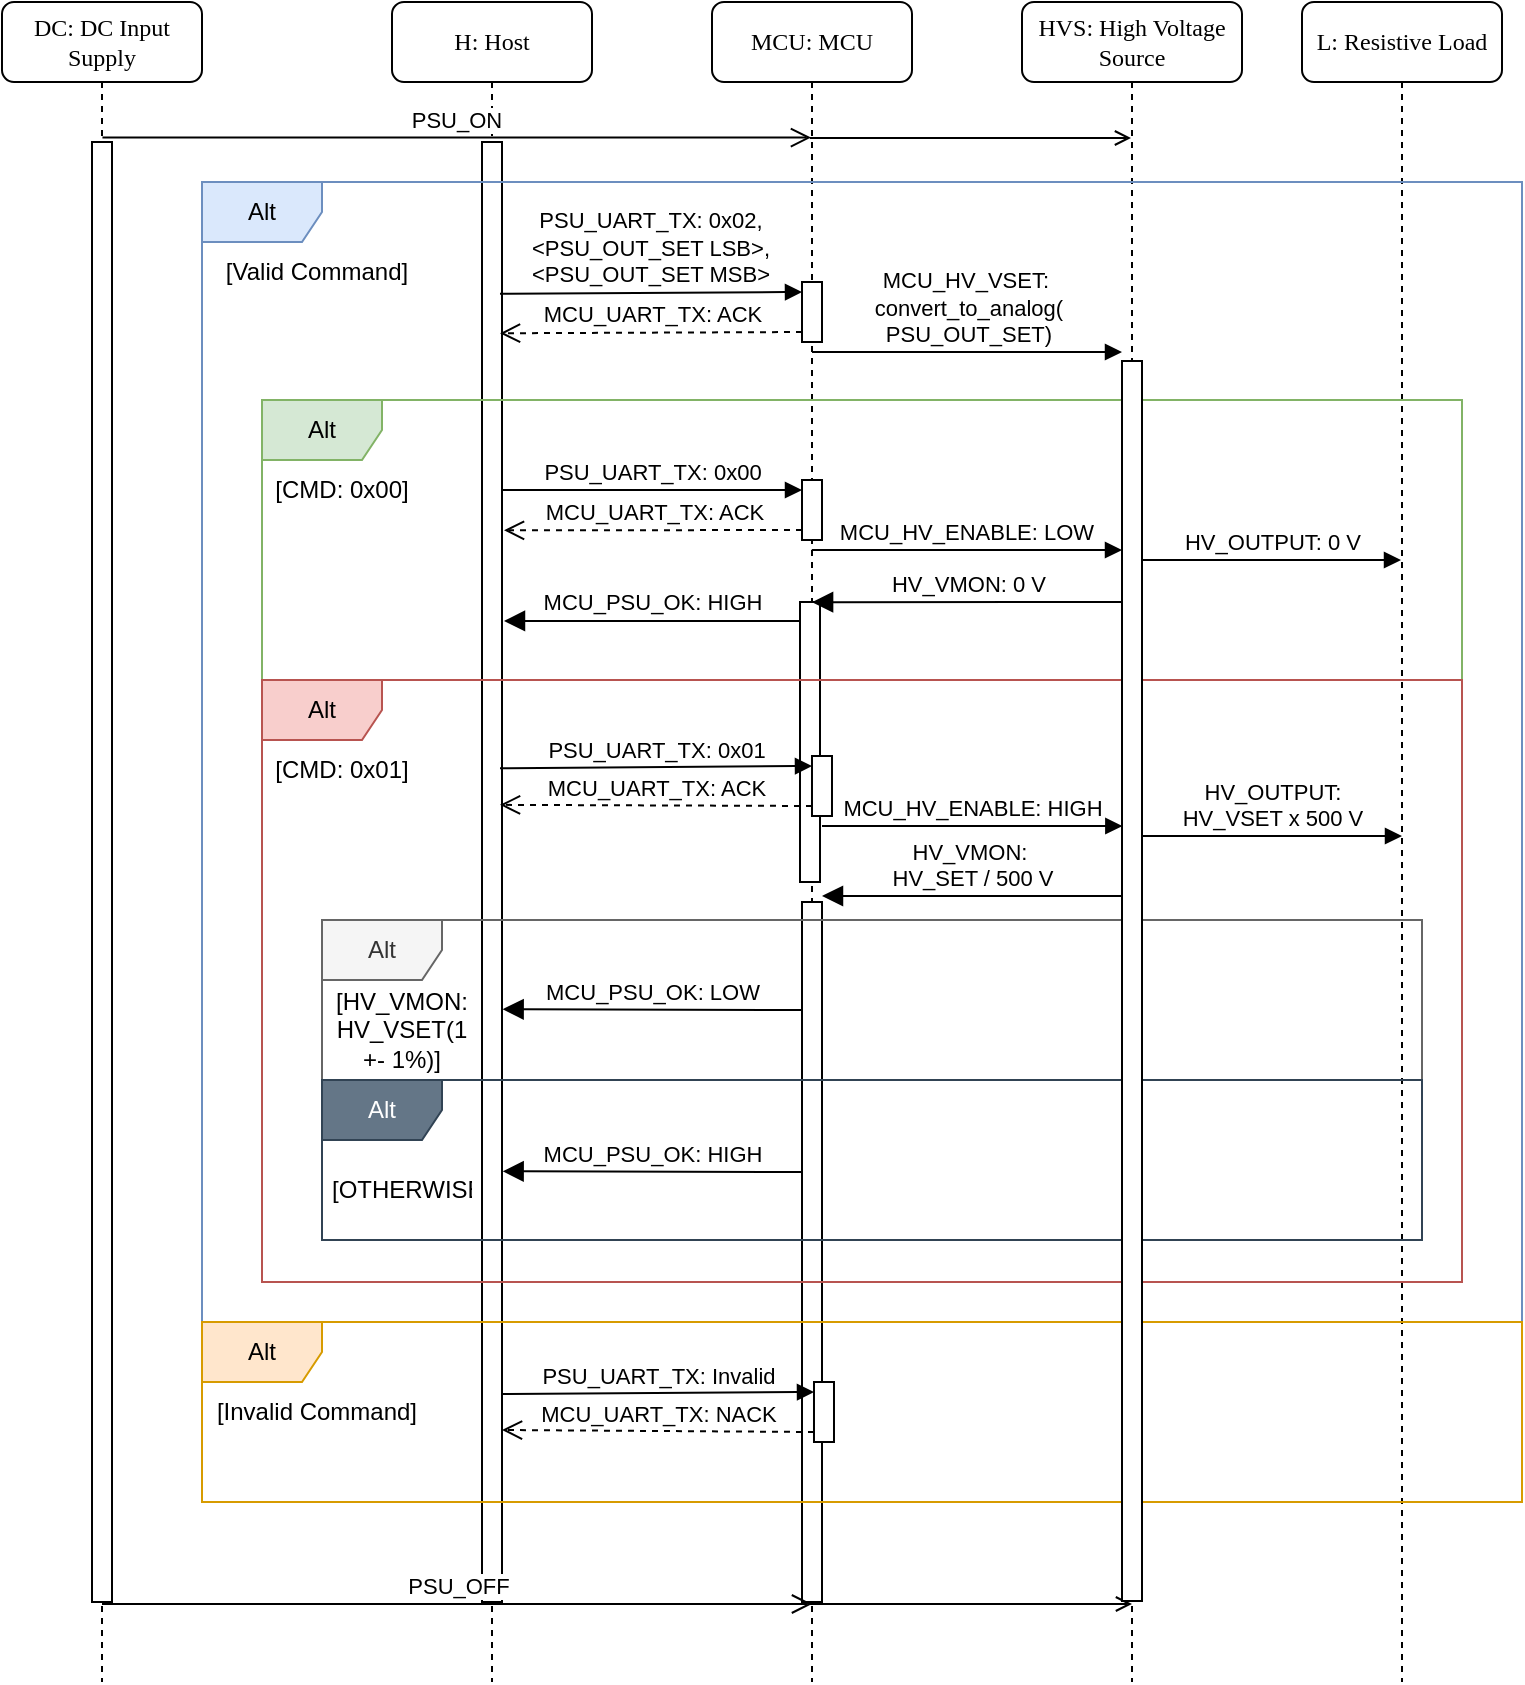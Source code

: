 <mxfile version="27.0.8">
  <diagram name="Page-1" id="13e1069c-82ec-6db2-03f1-153e76fe0fe0">
    <mxGraphModel dx="1678" dy="849" grid="1" gridSize="10" guides="1" tooltips="1" connect="1" arrows="1" fold="1" page="1" pageScale="1" pageWidth="1100" pageHeight="850" background="none" math="0" shadow="0">
      <root>
        <mxCell id="0" />
        <mxCell id="1" parent="0" />
        <mxCell id="7baba1c4bc27f4b0-3" value="MCU: MCU" style="shape=umlLifeline;perimeter=lifelinePerimeter;whiteSpace=wrap;html=1;container=1;collapsible=0;recursiveResize=0;outlineConnect=0;rounded=1;shadow=0;comic=0;labelBackgroundColor=none;strokeWidth=1;fontFamily=Verdana;fontSize=12;align=center;" parent="1" vertex="1">
          <mxGeometry x="455" y="80" width="100" height="840" as="geometry" />
        </mxCell>
        <mxCell id="NnDwT3EVNBzirYbgHu5H-2" value="" style="html=1;points=[[0,0,0,0,5],[0,1,0,0,-5],[1,0,0,0,5],[1,1,0,0,-5]];perimeter=orthogonalPerimeter;outlineConnect=0;targetShapes=umlLifeline;portConstraint=eastwest;newEdgeStyle={&quot;curved&quot;:0,&quot;rounded&quot;:0};" vertex="1" parent="7baba1c4bc27f4b0-3">
          <mxGeometry x="45" y="140" width="10" height="30" as="geometry" />
        </mxCell>
        <mxCell id="NnDwT3EVNBzirYbgHu5H-7" value="" style="html=1;points=[[0,0,0,0,5],[0,1,0,0,-5],[1,0,0,0,5],[1,1,0,0,-5]];perimeter=orthogonalPerimeter;outlineConnect=0;targetShapes=umlLifeline;portConstraint=eastwest;newEdgeStyle={&quot;curved&quot;:0,&quot;rounded&quot;:0};" vertex="1" parent="7baba1c4bc27f4b0-3">
          <mxGeometry x="45" y="239" width="10" height="30" as="geometry" />
        </mxCell>
        <mxCell id="NnDwT3EVNBzirYbgHu5H-46" value="" style="endArrow=open;html=1;rounded=0;endFill=0;" edge="1" parent="7baba1c4bc27f4b0-3" target="7baba1c4bc27f4b0-4">
          <mxGeometry width="50" height="50" relative="1" as="geometry">
            <mxPoint x="48.894" y="68" as="sourcePoint" />
            <mxPoint x="114" y="68" as="targetPoint" />
          </mxGeometry>
        </mxCell>
        <mxCell id="NnDwT3EVNBzirYbgHu5H-55" value="" style="html=1;points=[[0,0,0,0,5],[0,1,0,0,-5],[1,0,0,0,5],[1,1,0,0,-5]];perimeter=orthogonalPerimeter;outlineConnect=0;targetShapes=umlLifeline;portConstraint=eastwest;newEdgeStyle={&quot;curved&quot;:0,&quot;rounded&quot;:0};" vertex="1" parent="1">
          <mxGeometry x="500" y="530" width="10" height="350" as="geometry" />
        </mxCell>
        <mxCell id="NnDwT3EVNBzirYbgHu5H-51" value="" style="html=1;points=[[0,0,0,0,5],[0,1,0,0,-5],[1,0,0,0,5],[1,1,0,0,-5]];perimeter=orthogonalPerimeter;outlineConnect=0;targetShapes=umlLifeline;portConstraint=eastwest;newEdgeStyle={&quot;curved&quot;:0,&quot;rounded&quot;:0};" vertex="1" parent="1">
          <mxGeometry x="499" y="380" width="10" height="140" as="geometry" />
        </mxCell>
        <mxCell id="7baba1c4bc27f4b0-2" value="H: Host" style="shape=umlLifeline;perimeter=lifelinePerimeter;whiteSpace=wrap;html=1;container=1;collapsible=0;recursiveResize=0;outlineConnect=0;rounded=1;shadow=0;comic=0;labelBackgroundColor=none;strokeWidth=1;fontFamily=Verdana;fontSize=12;align=center;" parent="1" vertex="1">
          <mxGeometry x="295" y="80" width="100" height="840" as="geometry" />
        </mxCell>
        <mxCell id="NnDwT3EVNBzirYbgHu5H-49" value="" style="html=1;points=[];perimeter=orthogonalPerimeter;rounded=0;shadow=0;comic=0;labelBackgroundColor=none;strokeWidth=1;fontFamily=Verdana;fontSize=12;align=center;" vertex="1" parent="1">
          <mxGeometry x="340" y="150" width="10" height="730" as="geometry" />
        </mxCell>
        <mxCell id="7baba1c4bc27f4b0-4" value="HVS: High Voltage Source" style="shape=umlLifeline;perimeter=lifelinePerimeter;whiteSpace=wrap;html=1;container=0;collapsible=0;recursiveResize=0;outlineConnect=0;rounded=1;shadow=0;comic=0;labelBackgroundColor=none;strokeWidth=1;fontFamily=Verdana;fontSize=12;align=center;" parent="1" vertex="1">
          <mxGeometry x="610" y="80" width="110" height="840" as="geometry" />
        </mxCell>
        <mxCell id="7baba1c4bc27f4b0-5" value="L: Resistive Load" style="shape=umlLifeline;perimeter=lifelinePerimeter;whiteSpace=wrap;html=1;container=1;collapsible=0;recursiveResize=0;outlineConnect=0;rounded=1;shadow=0;comic=0;labelBackgroundColor=none;strokeWidth=1;fontFamily=Verdana;fontSize=12;align=center;" parent="1" vertex="1">
          <mxGeometry x="750" y="80" width="100" height="840" as="geometry" />
        </mxCell>
        <mxCell id="7baba1c4bc27f4b0-8" value="DC: DC Input Supply" style="shape=umlLifeline;perimeter=lifelinePerimeter;whiteSpace=wrap;html=1;container=1;collapsible=0;recursiveResize=0;outlineConnect=0;rounded=1;shadow=0;comic=0;labelBackgroundColor=none;strokeWidth=1;fontFamily=Verdana;fontSize=12;align=center;" parent="1" vertex="1">
          <mxGeometry x="100" y="80" width="100" height="840" as="geometry" />
        </mxCell>
        <mxCell id="7baba1c4bc27f4b0-9" value="" style="html=1;points=[];perimeter=orthogonalPerimeter;rounded=0;shadow=0;comic=0;labelBackgroundColor=none;strokeWidth=1;fontFamily=Verdana;fontSize=12;align=center;" parent="7baba1c4bc27f4b0-8" vertex="1">
          <mxGeometry x="45" y="70" width="10" height="730" as="geometry" />
        </mxCell>
        <mxCell id="NnDwT3EVNBzirYbgHu5H-3" value="PSU_UART_TX: 0x02,&lt;div&gt;&amp;lt;PSU_OUT_SET LSB&amp;gt;,&lt;/div&gt;&lt;div&gt;&amp;lt;PSU_OUT_SET MSB&amp;gt;&lt;/div&gt;" style="html=1;verticalAlign=bottom;endArrow=block;curved=0;rounded=0;entryX=0;entryY=0;entryDx=0;entryDy=5;exitX=0.9;exitY=0.104;exitDx=0;exitDy=0;exitPerimeter=0;" edge="1" target="NnDwT3EVNBzirYbgHu5H-2" parent="1" source="NnDwT3EVNBzirYbgHu5H-49">
          <mxGeometry relative="1" as="geometry">
            <mxPoint x="430" y="225" as="sourcePoint" />
          </mxGeometry>
        </mxCell>
        <mxCell id="NnDwT3EVNBzirYbgHu5H-4" value="MCU_UART_TX: ACK" style="html=1;verticalAlign=bottom;endArrow=open;dashed=1;endSize=8;curved=0;rounded=0;exitX=0;exitY=1;exitDx=0;exitDy=-5;entryX=0.9;entryY=0.131;entryDx=0;entryDy=0;entryPerimeter=0;" edge="1" source="NnDwT3EVNBzirYbgHu5H-2" parent="1" target="NnDwT3EVNBzirYbgHu5H-49">
          <mxGeometry relative="1" as="geometry">
            <mxPoint x="430" y="295" as="targetPoint" />
          </mxGeometry>
        </mxCell>
        <mxCell id="NnDwT3EVNBzirYbgHu5H-5" value="Alt" style="shape=umlFrame;whiteSpace=wrap;html=1;pointerEvents=0;fillColor=#d5e8d4;strokeColor=#82b366;" vertex="1" parent="1">
          <mxGeometry x="230" y="279" width="600" height="140" as="geometry" />
        </mxCell>
        <mxCell id="NnDwT3EVNBzirYbgHu5H-6" value="[CMD: 0x00]" style="text;strokeColor=none;fillColor=none;align=center;verticalAlign=middle;spacingLeft=4;spacingRight=4;overflow=hidden;points=[[0,0.5],[1,0.5]];portConstraint=eastwest;rotatable=0;whiteSpace=wrap;html=1;" vertex="1" parent="1">
          <mxGeometry x="230" y="309" width="80" height="30" as="geometry" />
        </mxCell>
        <mxCell id="NnDwT3EVNBzirYbgHu5H-8" value="PSU_UART_TX: 0x00" style="html=1;verticalAlign=bottom;endArrow=block;curved=0;rounded=0;entryX=0;entryY=0;entryDx=0;entryDy=5;" edge="1" target="NnDwT3EVNBzirYbgHu5H-7" parent="1">
          <mxGeometry relative="1" as="geometry">
            <mxPoint x="350" y="324" as="sourcePoint" />
          </mxGeometry>
        </mxCell>
        <mxCell id="NnDwT3EVNBzirYbgHu5H-9" value="MCU_UART_TX: ACK" style="html=1;verticalAlign=bottom;endArrow=open;dashed=1;endSize=8;curved=0;rounded=0;exitX=0;exitY=1;exitDx=0;exitDy=-5;entryX=1.1;entryY=0.266;entryDx=0;entryDy=0;entryPerimeter=0;" edge="1" source="NnDwT3EVNBzirYbgHu5H-7" parent="1" target="NnDwT3EVNBzirYbgHu5H-49">
          <mxGeometry relative="1" as="geometry">
            <mxPoint x="344.894" y="344.0" as="targetPoint" />
          </mxGeometry>
        </mxCell>
        <mxCell id="NnDwT3EVNBzirYbgHu5H-11" value="MCU_HV_VSET:&amp;nbsp;&lt;div&gt;convert_to_analog(&lt;/div&gt;&lt;div&gt;PSU_OUT_SET)&lt;/div&gt;" style="html=1;verticalAlign=bottom;startArrow=none;endArrow=block;startSize=8;curved=0;rounded=0;startFill=0;" edge="1" parent="1">
          <mxGeometry relative="1" as="geometry">
            <mxPoint x="505" y="255" as="sourcePoint" />
            <mxPoint x="660" y="255" as="targetPoint" />
          </mxGeometry>
        </mxCell>
        <mxCell id="NnDwT3EVNBzirYbgHu5H-16" value="MCU_HV_ENABLE: LOW" style="html=1;verticalAlign=bottom;startArrow=none;endArrow=block;startSize=8;curved=0;rounded=0;startFill=0;" edge="1" parent="1">
          <mxGeometry relative="1" as="geometry">
            <mxPoint x="504.894" y="354.0" as="sourcePoint" />
            <mxPoint x="660" y="354" as="targetPoint" />
          </mxGeometry>
        </mxCell>
        <mxCell id="NnDwT3EVNBzirYbgHu5H-17" value="HV_OUTPUT: 0 V" style="html=1;verticalAlign=bottom;startArrow=none;startFill=0;endArrow=block;startSize=8;curved=0;rounded=0;" edge="1" parent="1">
          <mxGeometry width="60" relative="1" as="geometry">
            <mxPoint x="670" y="359" as="sourcePoint" />
            <mxPoint x="799.5" y="359.0" as="targetPoint" />
          </mxGeometry>
        </mxCell>
        <mxCell id="NnDwT3EVNBzirYbgHu5H-22" value="MCU_PSU_OK: HIGH" style="html=1;verticalAlign=bottom;startArrow=none;startFill=0;endArrow=block;startSize=6;endSize=8;curved=0;rounded=0;entryX=1.1;entryY=0.328;entryDx=0;entryDy=0;entryPerimeter=0;endFill=1;" edge="1" parent="1" source="NnDwT3EVNBzirYbgHu5H-51" target="NnDwT3EVNBzirYbgHu5H-49">
          <mxGeometry width="80" relative="1" as="geometry">
            <mxPoint x="504.5" y="389.0" as="sourcePoint" />
            <mxPoint x="344.833" y="389" as="targetPoint" />
          </mxGeometry>
        </mxCell>
        <mxCell id="NnDwT3EVNBzirYbgHu5H-25" value="" style="html=1;points=[[0,0,0,0,5],[0,1,0,0,-5],[1,0,0,0,5],[1,1,0,0,-5]];perimeter=orthogonalPerimeter;outlineConnect=0;targetShapes=umlLifeline;portConstraint=eastwest;newEdgeStyle={&quot;curved&quot;:0,&quot;rounded&quot;:0};" vertex="1" parent="1">
          <mxGeometry x="504.997" y="457" width="10" height="30" as="geometry" />
        </mxCell>
        <mxCell id="rT8s6-Dfy5thijQwYjJc-42" value="Alt" style="shape=umlFrame;whiteSpace=wrap;html=1;pointerEvents=0;fillColor=#dae8fc;strokeColor=#6c8ebf;" parent="1" vertex="1">
          <mxGeometry x="200" y="170" width="660" height="570" as="geometry" />
        </mxCell>
        <mxCell id="NnDwT3EVNBzirYbgHu5H-1" value="[Valid Command]" style="text;strokeColor=none;fillColor=none;align=center;verticalAlign=middle;spacingLeft=4;spacingRight=4;overflow=hidden;points=[[0,0.5],[1,0.5]];portConstraint=eastwest;rotatable=0;whiteSpace=wrap;html=1;" vertex="1" parent="1">
          <mxGeometry x="200" y="200" width="115" height="30" as="geometry" />
        </mxCell>
        <mxCell id="NnDwT3EVNBzirYbgHu5H-23" value="Alt" style="shape=umlFrame;whiteSpace=wrap;html=1;pointerEvents=0;fillColor=#f8cecc;strokeColor=#b85450;" vertex="1" parent="1">
          <mxGeometry x="230" y="419" width="600" height="301" as="geometry" />
        </mxCell>
        <mxCell id="NnDwT3EVNBzirYbgHu5H-24" value="[CMD: 0x01]" style="text;strokeColor=none;fillColor=none;align=center;verticalAlign=middle;spacingLeft=4;spacingRight=4;overflow=hidden;points=[[0,0.5],[1,0.5]];portConstraint=eastwest;rotatable=0;whiteSpace=wrap;html=1;" vertex="1" parent="1">
          <mxGeometry x="230" y="449" width="80" height="30" as="geometry" />
        </mxCell>
        <mxCell id="NnDwT3EVNBzirYbgHu5H-26" value="PSU_UART_TX: 0x01" style="html=1;verticalAlign=bottom;endArrow=block;curved=0;rounded=0;entryX=0;entryY=0;entryDx=0;entryDy=5;exitX=0.9;exitY=0.429;exitDx=0;exitDy=0;exitPerimeter=0;" edge="1" parent="1" target="NnDwT3EVNBzirYbgHu5H-25" source="NnDwT3EVNBzirYbgHu5H-49">
          <mxGeometry relative="1" as="geometry">
            <mxPoint x="344.894" y="462" as="sourcePoint" />
          </mxGeometry>
        </mxCell>
        <mxCell id="NnDwT3EVNBzirYbgHu5H-27" value="MCU_UART_TX: ACK" style="html=1;verticalAlign=bottom;endArrow=open;dashed=1;endSize=8;curved=0;rounded=0;exitX=0;exitY=1;exitDx=0;exitDy=-5;entryX=0.9;entryY=0.454;entryDx=0;entryDy=0;entryPerimeter=0;" edge="1" parent="1" source="NnDwT3EVNBzirYbgHu5H-25" target="NnDwT3EVNBzirYbgHu5H-49">
          <mxGeometry relative="1" as="geometry">
            <mxPoint x="344.894" y="482" as="targetPoint" />
          </mxGeometry>
        </mxCell>
        <mxCell id="NnDwT3EVNBzirYbgHu5H-28" value="MCU_HV_ENABLE: HIGH" style="html=1;verticalAlign=bottom;startArrow=none;endArrow=block;startSize=8;curved=0;rounded=0;startFill=0;" edge="1" parent="1">
          <mxGeometry relative="1" as="geometry">
            <mxPoint x="510" y="492" as="sourcePoint" />
            <mxPoint x="660.167" y="492" as="targetPoint" />
          </mxGeometry>
        </mxCell>
        <mxCell id="NnDwT3EVNBzirYbgHu5H-29" value="HV_OUTPUT:&lt;div&gt;HV_VSET x 500 V&lt;/div&gt;" style="html=1;verticalAlign=bottom;startArrow=none;startFill=0;endArrow=block;startSize=8;curved=0;rounded=0;" edge="1" parent="1">
          <mxGeometry width="60" relative="1" as="geometry">
            <mxPoint x="670" y="497" as="sourcePoint" />
            <mxPoint x="800" y="497" as="targetPoint" />
          </mxGeometry>
        </mxCell>
        <mxCell id="NnDwT3EVNBzirYbgHu5H-30" value="HV_VMON:&amp;nbsp;&lt;div&gt;HV_SET / 500 V&lt;/div&gt;" style="html=1;verticalAlign=bottom;startArrow=none;startFill=0;endArrow=block;startSize=6;endSize=8;curved=0;rounded=0;endFill=1;" edge="1" parent="1">
          <mxGeometry width="80" relative="1" as="geometry">
            <mxPoint x="660" y="527" as="sourcePoint" />
            <mxPoint x="510" y="527" as="targetPoint" />
          </mxGeometry>
        </mxCell>
        <mxCell id="NnDwT3EVNBzirYbgHu5H-31" value="MCU_PSU_OK: LOW" style="html=1;verticalAlign=bottom;startArrow=none;startFill=0;endArrow=block;startSize=6;endSize=8;curved=0;rounded=0;entryX=1.033;entryY=0.594;entryDx=0;entryDy=0;entryPerimeter=0;endFill=1;" edge="1" parent="1" target="NnDwT3EVNBzirYbgHu5H-49">
          <mxGeometry width="80" relative="1" as="geometry">
            <mxPoint x="500" y="584" as="sourcePoint" />
            <mxPoint x="344.912" y="584" as="targetPoint" />
          </mxGeometry>
        </mxCell>
        <mxCell id="NnDwT3EVNBzirYbgHu5H-34" value="[HV_VMON:&lt;div&gt;HV_VSET(1 +- 1%)]&lt;/div&gt;" style="text;strokeColor=none;fillColor=none;align=center;verticalAlign=middle;spacingLeft=4;spacingRight=4;overflow=hidden;points=[[0,0.5],[1,0.5]];portConstraint=eastwest;rotatable=0;whiteSpace=wrap;html=1;" vertex="1" parent="1">
          <mxGeometry x="260" y="569" width="80" height="50" as="geometry" />
        </mxCell>
        <mxCell id="NnDwT3EVNBzirYbgHu5H-33" value="Alt" style="shape=umlFrame;whiteSpace=wrap;html=1;pointerEvents=0;fillColor=#f5f5f5;fontColor=#333333;strokeColor=#666666;" vertex="1" parent="1">
          <mxGeometry x="260" y="539" width="550" height="80" as="geometry" />
        </mxCell>
        <mxCell id="NnDwT3EVNBzirYbgHu5H-36" value="MCU_PSU_OK: HIGH" style="html=1;verticalAlign=bottom;startArrow=none;startFill=0;endArrow=block;startSize=6;endSize=8;curved=0;rounded=0;entryX=1.033;entryY=0.705;entryDx=0;entryDy=0;entryPerimeter=0;endFill=1;" edge="1" parent="1" target="NnDwT3EVNBzirYbgHu5H-49">
          <mxGeometry width="80" relative="1" as="geometry">
            <mxPoint x="500" y="665" as="sourcePoint" />
            <mxPoint x="344.912" y="664" as="targetPoint" />
          </mxGeometry>
        </mxCell>
        <mxCell id="NnDwT3EVNBzirYbgHu5H-37" value="Alt" style="shape=umlFrame;whiteSpace=wrap;html=1;pointerEvents=0;fillColor=#647687;fontColor=#ffffff;strokeColor=#314354;" vertex="1" parent="1">
          <mxGeometry x="260" y="619" width="550" height="80" as="geometry" />
        </mxCell>
        <mxCell id="NnDwT3EVNBzirYbgHu5H-38" value="[OTHERWISE]" style="text;strokeColor=none;fillColor=none;align=center;verticalAlign=middle;spacingLeft=4;spacingRight=4;overflow=hidden;points=[[0,0.5],[1,0.5]];portConstraint=eastwest;rotatable=0;whiteSpace=wrap;html=1;" vertex="1" parent="1">
          <mxGeometry x="260" y="649" width="80" height="50" as="geometry" />
        </mxCell>
        <mxCell id="NnDwT3EVNBzirYbgHu5H-39" value="Alt" style="shape=umlFrame;whiteSpace=wrap;html=1;pointerEvents=0;fillColor=#ffe6cc;strokeColor=#d79b00;" vertex="1" parent="1">
          <mxGeometry x="200" y="740" width="660" height="90" as="geometry" />
        </mxCell>
        <mxCell id="NnDwT3EVNBzirYbgHu5H-40" value="[Invalid Command]" style="text;strokeColor=none;fillColor=none;align=center;verticalAlign=middle;spacingLeft=4;spacingRight=4;overflow=hidden;points=[[0,0.5],[1,0.5]];portConstraint=eastwest;rotatable=0;whiteSpace=wrap;html=1;" vertex="1" parent="1">
          <mxGeometry x="200" y="770" width="115" height="30" as="geometry" />
        </mxCell>
        <mxCell id="NnDwT3EVNBzirYbgHu5H-44" value="PSU_ON" style="html=1;verticalAlign=bottom;startArrow=none;startFill=0;endArrow=open;startSize=6;endSize=8;curved=0;rounded=0;exitX=0.522;exitY=-0.003;exitDx=0;exitDy=0;exitPerimeter=0;" edge="1" parent="1" source="7baba1c4bc27f4b0-9" target="7baba1c4bc27f4b0-3">
          <mxGeometry width="80" relative="1" as="geometry">
            <mxPoint x="190" y="140" as="sourcePoint" />
            <mxPoint x="270" y="140" as="targetPoint" />
          </mxGeometry>
        </mxCell>
        <mxCell id="NnDwT3EVNBzirYbgHu5H-47" value="" style="endArrow=open;html=1;rounded=0;endFill=0;" edge="1" parent="1">
          <mxGeometry width="50" height="50" relative="1" as="geometry">
            <mxPoint x="503.894" y="881" as="sourcePoint" />
            <mxPoint x="665" y="881" as="targetPoint" />
          </mxGeometry>
        </mxCell>
        <mxCell id="NnDwT3EVNBzirYbgHu5H-48" value="PSU_OFF" style="html=1;verticalAlign=bottom;startArrow=none;startFill=0;endArrow=open;startSize=6;endSize=8;curved=0;rounded=0;exitX=0.522;exitY=-0.003;exitDx=0;exitDy=0;exitPerimeter=0;" edge="1" parent="1">
          <mxGeometry width="80" relative="1" as="geometry">
            <mxPoint x="150" y="881" as="sourcePoint" />
            <mxPoint x="505" y="881" as="targetPoint" />
          </mxGeometry>
        </mxCell>
        <mxCell id="NnDwT3EVNBzirYbgHu5H-50" value="" style="html=1;points=[];perimeter=orthogonalPerimeter;rounded=0;shadow=0;comic=0;labelBackgroundColor=none;strokeWidth=1;fontFamily=Verdana;fontSize=12;align=center;" vertex="1" parent="1">
          <mxGeometry x="660" y="259.5" width="10" height="620" as="geometry" />
        </mxCell>
        <mxCell id="NnDwT3EVNBzirYbgHu5H-21" value="HV_VMON: 0 V" style="html=1;verticalAlign=bottom;startArrow=none;startFill=0;endArrow=block;startSize=6;endSize=8;curved=0;rounded=0;endFill=1;" edge="1" parent="1">
          <mxGeometry width="80" relative="1" as="geometry">
            <mxPoint x="660" y="380" as="sourcePoint" />
            <mxPoint x="505.056" y="380.07" as="targetPoint" />
          </mxGeometry>
        </mxCell>
        <mxCell id="NnDwT3EVNBzirYbgHu5H-52" value="" style="html=1;points=[[0,0,0,0,5],[0,1,0,0,-5],[1,0,0,0,5],[1,1,0,0,-5]];perimeter=orthogonalPerimeter;outlineConnect=0;targetShapes=umlLifeline;portConstraint=eastwest;newEdgeStyle={&quot;curved&quot;:0,&quot;rounded&quot;:0};" vertex="1" parent="1">
          <mxGeometry x="505.997" y="770" width="10" height="30" as="geometry" />
        </mxCell>
        <mxCell id="NnDwT3EVNBzirYbgHu5H-53" value="PSU_UART_TX: Invalid" style="html=1;verticalAlign=bottom;endArrow=block;curved=0;rounded=0;entryX=0;entryY=0;entryDx=0;entryDy=5;exitX=0.9;exitY=0.429;exitDx=0;exitDy=0;exitPerimeter=0;" edge="1" parent="1" target="NnDwT3EVNBzirYbgHu5H-52">
          <mxGeometry x="-0.002" relative="1" as="geometry">
            <mxPoint x="350" y="776" as="sourcePoint" />
            <mxPoint as="offset" />
          </mxGeometry>
        </mxCell>
        <mxCell id="NnDwT3EVNBzirYbgHu5H-54" value="MCU_UART_TX: NACK" style="html=1;verticalAlign=bottom;endArrow=open;dashed=1;endSize=8;curved=0;rounded=0;exitX=0;exitY=1;exitDx=0;exitDy=-5;entryX=0.9;entryY=0.454;entryDx=0;entryDy=0;entryPerimeter=0;" edge="1" parent="1" source="NnDwT3EVNBzirYbgHu5H-52">
          <mxGeometry relative="1" as="geometry">
            <mxPoint x="350" y="794" as="targetPoint" />
          </mxGeometry>
        </mxCell>
      </root>
    </mxGraphModel>
  </diagram>
</mxfile>
